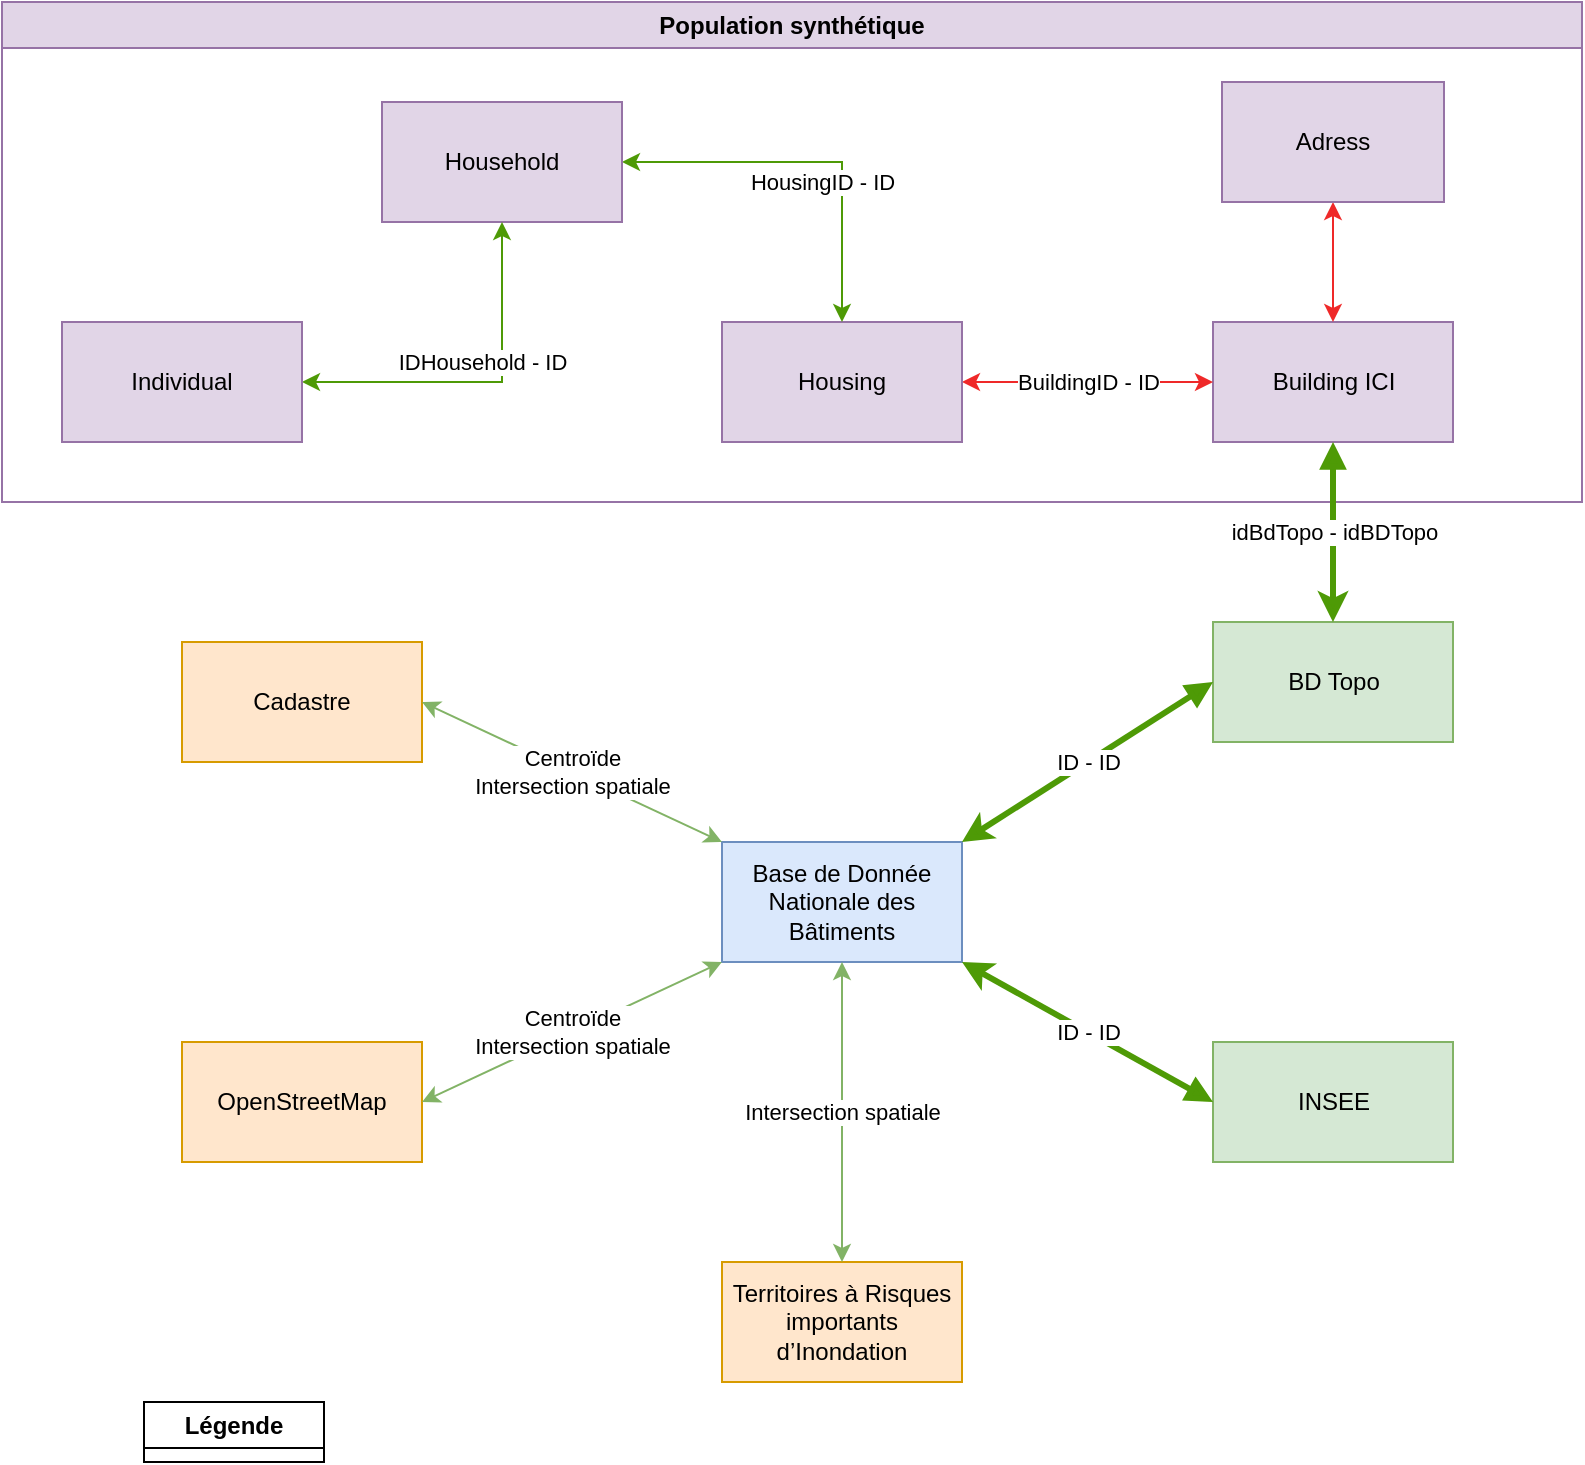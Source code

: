 <mxfile version="21.1.8" type="github">
  <diagram name="Page-1" id="RKlKr9zLwDHz_0O1cyM0">
    <mxGraphModel dx="748" dy="739" grid="1" gridSize="10" guides="1" tooltips="1" connect="1" arrows="1" fold="1" page="1" pageScale="1" pageWidth="827" pageHeight="1169" math="0" shadow="0">
      <root>
        <mxCell id="0" />
        <mxCell id="1" parent="0" />
        <mxCell id="FjnJGpuL3dfxn8dWNNj--1" value="Base de Donnée Nationale des Bâtiments" style="rounded=0;whiteSpace=wrap;html=1;fillColor=#dae8fc;strokeColor=#6c8ebf;" parent="1" vertex="1">
          <mxGeometry x="379" y="440" width="120" height="60" as="geometry" />
        </mxCell>
        <mxCell id="FjnJGpuL3dfxn8dWNNj--2" value="&lt;div&gt;BD Topo&lt;/div&gt;" style="rounded=0;whiteSpace=wrap;html=1;fillColor=#d5e8d4;strokeColor=#82b366;" parent="1" vertex="1">
          <mxGeometry x="624.5" y="330" width="120" height="60" as="geometry" />
        </mxCell>
        <mxCell id="FjnJGpuL3dfxn8dWNNj--3" value="&lt;div&gt;Cadastre&lt;/div&gt;" style="rounded=0;whiteSpace=wrap;html=1;fillColor=#ffe6cc;strokeColor=#d79b00;" parent="1" vertex="1">
          <mxGeometry x="109" y="340" width="120" height="60" as="geometry" />
        </mxCell>
        <mxCell id="FjnJGpuL3dfxn8dWNNj--4" value="OpenStreetMap" style="rounded=0;whiteSpace=wrap;html=1;fillColor=#ffe6cc;strokeColor=#d79b00;" parent="1" vertex="1">
          <mxGeometry x="109" y="540" width="120" height="60" as="geometry" />
        </mxCell>
        <mxCell id="FjnJGpuL3dfxn8dWNNj--5" value="INSEE" style="rounded=0;whiteSpace=wrap;html=1;fillColor=#d5e8d4;strokeColor=#82b366;" parent="1" vertex="1">
          <mxGeometry x="624.5" y="540" width="120" height="60" as="geometry" />
        </mxCell>
        <mxCell id="FjnJGpuL3dfxn8dWNNj--6" value="Territoires à Risques importants d’Inondation" style="rounded=0;whiteSpace=wrap;html=1;fillColor=#ffe6cc;strokeColor=#d79b00;" parent="1" vertex="1">
          <mxGeometry x="379" y="650" width="120" height="60" as="geometry" />
        </mxCell>
        <mxCell id="FjnJGpuL3dfxn8dWNNj--9" value="&lt;div&gt;Centroïde &lt;br&gt;&lt;/div&gt;&lt;div&gt;Intersection spatiale&lt;br&gt;&lt;/div&gt;" style="endArrow=classic;html=1;rounded=0;exitX=1;exitY=0.5;exitDx=0;exitDy=0;entryX=0;entryY=0;entryDx=0;entryDy=0;strokeColor=#82b366;endFill=1;startArrow=classic;startFill=1;fillColor=#d5e8d4;" parent="1" source="FjnJGpuL3dfxn8dWNNj--3" target="FjnJGpuL3dfxn8dWNNj--1" edge="1">
          <mxGeometry width="50" height="50" relative="1" as="geometry">
            <mxPoint x="529" y="510" as="sourcePoint" />
            <mxPoint x="579" y="460" as="targetPoint" />
          </mxGeometry>
        </mxCell>
        <mxCell id="FjnJGpuL3dfxn8dWNNj--10" value="ID - ID" style="endArrow=classic;html=1;rounded=0;entryX=1;entryY=0;entryDx=0;entryDy=0;exitX=0;exitY=0.5;exitDx=0;exitDy=0;strokeColor=#4e9a06;strokeWidth=3;endFill=1;startArrow=block;" parent="1" source="FjnJGpuL3dfxn8dWNNj--2" target="FjnJGpuL3dfxn8dWNNj--1" edge="1">
          <mxGeometry width="50" height="50" relative="1" as="geometry">
            <mxPoint x="529" y="510" as="sourcePoint" />
            <mxPoint x="579" y="460" as="targetPoint" />
          </mxGeometry>
        </mxCell>
        <mxCell id="FjnJGpuL3dfxn8dWNNj--11" value="Intersection spatiale" style="endArrow=classic;html=1;rounded=0;exitX=0.5;exitY=0;exitDx=0;exitDy=0;entryX=0.5;entryY=1;entryDx=0;entryDy=0;strokeColor=#82b366;endFill=1;startArrow=classic;startFill=1;fillColor=#d5e8d4;" parent="1" source="FjnJGpuL3dfxn8dWNNj--6" target="FjnJGpuL3dfxn8dWNNj--1" edge="1">
          <mxGeometry width="50" height="50" relative="1" as="geometry">
            <mxPoint x="529" y="510" as="sourcePoint" />
            <mxPoint x="579" y="460" as="targetPoint" />
          </mxGeometry>
        </mxCell>
        <mxCell id="FjnJGpuL3dfxn8dWNNj--12" value="&lt;div&gt;Centroïde&lt;/div&gt;&lt;div&gt;Intersection spatiale&lt;br&gt;&lt;/div&gt;" style="endArrow=classic;html=1;rounded=0;exitX=1;exitY=0.5;exitDx=0;exitDy=0;entryX=0;entryY=1;entryDx=0;entryDy=0;strokeColor=#82b366;endFill=1;startArrow=classic;startFill=1;fillColor=#d5e8d4;" parent="1" source="FjnJGpuL3dfxn8dWNNj--4" target="FjnJGpuL3dfxn8dWNNj--1" edge="1">
          <mxGeometry width="50" height="50" relative="1" as="geometry">
            <mxPoint x="529" y="510" as="sourcePoint" />
            <mxPoint x="579" y="460" as="targetPoint" />
          </mxGeometry>
        </mxCell>
        <mxCell id="FjnJGpuL3dfxn8dWNNj--13" value="ID - ID" style="endArrow=classic;html=1;rounded=0;exitX=0;exitY=0.5;exitDx=0;exitDy=0;entryX=1;entryY=1;entryDx=0;entryDy=0;strokeColor=#4e9a06;strokeWidth=3;endFill=1;startArrow=block;" parent="1" source="FjnJGpuL3dfxn8dWNNj--5" target="FjnJGpuL3dfxn8dWNNj--1" edge="1">
          <mxGeometry width="50" height="50" relative="1" as="geometry">
            <mxPoint x="529" y="510" as="sourcePoint" />
            <mxPoint x="579" y="460" as="targetPoint" />
          </mxGeometry>
        </mxCell>
        <mxCell id="FjnJGpuL3dfxn8dWNNj--15" value="Population synthétique" style="swimlane;whiteSpace=wrap;html=1;fillColor=#e1d5e7;strokeColor=#9673a6;" parent="1" vertex="1">
          <mxGeometry x="19" y="20" width="790" height="250" as="geometry">
            <mxRectangle x="10" y="90" width="170" height="30" as="alternateBounds" />
          </mxGeometry>
        </mxCell>
        <mxCell id="FjnJGpuL3dfxn8dWNNj--16" value="Building ICI" style="rounded=0;whiteSpace=wrap;html=1;fillColor=#e1d5e7;strokeColor=#9673a6;" parent="FjnJGpuL3dfxn8dWNNj--15" vertex="1">
          <mxGeometry x="605.5" y="160" width="120" height="60" as="geometry" />
        </mxCell>
        <mxCell id="FjnJGpuL3dfxn8dWNNj--25" value="BuildingID - ID" style="edgeStyle=orthogonalEdgeStyle;rounded=0;orthogonalLoop=1;jettySize=auto;html=1;exitX=1;exitY=0.5;exitDx=0;exitDy=0;entryX=0;entryY=0.5;entryDx=0;entryDy=0;strokeColor=#ef2929;endArrow=classic;endFill=1;startArrow=classic;startFill=1;" parent="FjnJGpuL3dfxn8dWNNj--15" source="FjnJGpuL3dfxn8dWNNj--17" target="FjnJGpuL3dfxn8dWNNj--16" edge="1">
          <mxGeometry relative="1" as="geometry" />
        </mxCell>
        <mxCell id="FjnJGpuL3dfxn8dWNNj--17" value="Housing" style="rounded=0;whiteSpace=wrap;html=1;fillColor=#e1d5e7;strokeColor=#9673a6;" parent="FjnJGpuL3dfxn8dWNNj--15" vertex="1">
          <mxGeometry x="360" y="160" width="120" height="60" as="geometry" />
        </mxCell>
        <mxCell id="FjnJGpuL3dfxn8dWNNj--27" value="HousingID - ID" style="edgeStyle=orthogonalEdgeStyle;rounded=0;orthogonalLoop=1;jettySize=auto;html=1;exitX=1;exitY=0.5;exitDx=0;exitDy=0;entryX=0.5;entryY=0;entryDx=0;entryDy=0;strokeColor=#4e9a06;endArrow=classic;endFill=1;startArrow=classic;startFill=1;" parent="FjnJGpuL3dfxn8dWNNj--15" source="FjnJGpuL3dfxn8dWNNj--18" target="FjnJGpuL3dfxn8dWNNj--17" edge="1">
          <mxGeometry x="0.263" y="-10" relative="1" as="geometry">
            <mxPoint as="offset" />
          </mxGeometry>
        </mxCell>
        <mxCell id="FjnJGpuL3dfxn8dWNNj--18" value="Household" style="rounded=0;whiteSpace=wrap;html=1;fillColor=#e1d5e7;strokeColor=#9673a6;" parent="FjnJGpuL3dfxn8dWNNj--15" vertex="1">
          <mxGeometry x="190" y="50" width="120" height="60" as="geometry" />
        </mxCell>
        <mxCell id="FjnJGpuL3dfxn8dWNNj--28" value="IDHousehold - ID" style="edgeStyle=orthogonalEdgeStyle;rounded=0;orthogonalLoop=1;jettySize=auto;html=1;exitX=1;exitY=0.5;exitDx=0;exitDy=0;entryX=0.5;entryY=1;entryDx=0;entryDy=0;strokeColor=#4E9A06;endArrow=classic;endFill=1;startArrow=classic;startFill=1;" parent="FjnJGpuL3dfxn8dWNNj--15" source="FjnJGpuL3dfxn8dWNNj--19" target="FjnJGpuL3dfxn8dWNNj--18" edge="1">
          <mxGeometry x="0.222" y="10" relative="1" as="geometry">
            <mxPoint as="offset" />
          </mxGeometry>
        </mxCell>
        <mxCell id="FjnJGpuL3dfxn8dWNNj--19" value="Individual" style="rounded=0;whiteSpace=wrap;html=1;fillColor=#e1d5e7;strokeColor=#9673a6;" parent="FjnJGpuL3dfxn8dWNNj--15" vertex="1">
          <mxGeometry x="30" y="160" width="120" height="60" as="geometry" />
        </mxCell>
        <mxCell id="FjnJGpuL3dfxn8dWNNj--26" style="edgeStyle=orthogonalEdgeStyle;rounded=0;orthogonalLoop=1;jettySize=auto;html=1;exitX=0.5;exitY=1;exitDx=0;exitDy=0;strokeColor=#ef2929;endArrow=classic;endFill=1;startArrow=classic;startFill=1;" parent="FjnJGpuL3dfxn8dWNNj--15" source="FjnJGpuL3dfxn8dWNNj--21" target="FjnJGpuL3dfxn8dWNNj--16" edge="1">
          <mxGeometry relative="1" as="geometry" />
        </mxCell>
        <mxCell id="FjnJGpuL3dfxn8dWNNj--21" value="Adress" style="rounded=0;whiteSpace=wrap;html=1;fillColor=#e1d5e7;strokeColor=#9673a6;" parent="FjnJGpuL3dfxn8dWNNj--15" vertex="1">
          <mxGeometry x="610" y="40" width="111" height="60" as="geometry" />
        </mxCell>
        <mxCell id="FjnJGpuL3dfxn8dWNNj--29" value="&lt;div&gt;idBdTopo - idBDTopo&lt;/div&gt;" style="edgeStyle=orthogonalEdgeStyle;rounded=0;orthogonalLoop=1;jettySize=auto;html=1;exitX=0.5;exitY=1;exitDx=0;exitDy=0;entryX=0.5;entryY=0;entryDx=0;entryDy=0;strokeColor=#4e9a06;strokeWidth=3;endArrow=classic;endFill=1;startArrow=block;" parent="1" source="FjnJGpuL3dfxn8dWNNj--16" target="FjnJGpuL3dfxn8dWNNj--2" edge="1">
          <mxGeometry relative="1" as="geometry" />
        </mxCell>
        <mxCell id="CL4YX4rr0jCitZG3_2ce-1" value="Légende" style="swimlane;whiteSpace=wrap;html=1;" vertex="1" collapsed="1" parent="1">
          <mxGeometry x="90" y="720" width="90" height="30" as="geometry">
            <mxRectangle x="90" y="720" width="700" height="110" as="alternateBounds" />
          </mxGeometry>
        </mxCell>
        <mxCell id="CL4YX4rr0jCitZG3_2ce-2" value="" style="rounded=0;whiteSpace=wrap;html=1;fillColor=#ffe6cc;strokeColor=#d79b00;" vertex="1" parent="CL4YX4rr0jCitZG3_2ce-1">
          <mxGeometry x="10" y="30" width="30" height="20" as="geometry" />
        </mxCell>
        <mxCell id="CL4YX4rr0jCitZG3_2ce-3" value="Couches récupérées par croisement spatial" style="text;html=1;strokeColor=none;fillColor=none;align=center;verticalAlign=middle;whiteSpace=wrap;rounded=0;" vertex="1" parent="CL4YX4rr0jCitZG3_2ce-1">
          <mxGeometry x="48" y="27" width="140" height="30" as="geometry" />
        </mxCell>
        <mxCell id="CL4YX4rr0jCitZG3_2ce-4" value="" style="rounded=0;whiteSpace=wrap;html=1;fillColor=#d5e8d4;strokeColor=#82b366;" vertex="1" parent="CL4YX4rr0jCitZG3_2ce-1">
          <mxGeometry x="261" y="33" width="30" height="20" as="geometry" />
        </mxCell>
        <mxCell id="CL4YX4rr0jCitZG3_2ce-5" value="Couches récupérées par ID Commun" style="text;html=1;strokeColor=none;fillColor=none;align=center;verticalAlign=middle;whiteSpace=wrap;rounded=0;" vertex="1" parent="CL4YX4rr0jCitZG3_2ce-1">
          <mxGeometry x="299" y="30" width="140" height="30" as="geometry" />
        </mxCell>
        <mxCell id="CL4YX4rr0jCitZG3_2ce-6" value="" style="rounded=0;whiteSpace=wrap;html=1;fillColor=#e1d5e7;strokeColor=#9673a6;" vertex="1" parent="CL4YX4rr0jCitZG3_2ce-1">
          <mxGeometry x="510" y="31" width="30" height="20" as="geometry" />
        </mxCell>
        <mxCell id="CL4YX4rr0jCitZG3_2ce-7" value="Couches de données simulées" style="text;html=1;strokeColor=none;fillColor=none;align=center;verticalAlign=middle;whiteSpace=wrap;rounded=0;" vertex="1" parent="CL4YX4rr0jCitZG3_2ce-1">
          <mxGeometry x="540" y="30" width="140" height="30" as="geometry" />
        </mxCell>
        <mxCell id="CL4YX4rr0jCitZG3_2ce-8" value="" style="endArrow=classic;html=1;rounded=0;entryX=1;entryY=0;entryDx=0;entryDy=0;strokeColor=#4e9a06;strokeWidth=3;endFill=1;startArrow=block;" edge="1" parent="CL4YX4rr0jCitZG3_2ce-1">
          <mxGeometry width="50" height="50" relative="1" as="geometry">
            <mxPoint x="51" y="83" as="sourcePoint" />
            <mxPoint x="5" y="83" as="targetPoint" />
          </mxGeometry>
        </mxCell>
        <mxCell id="CL4YX4rr0jCitZG3_2ce-9" value="Lien fort entre données" style="text;html=1;strokeColor=none;fillColor=none;align=center;verticalAlign=middle;whiteSpace=wrap;rounded=0;" vertex="1" parent="CL4YX4rr0jCitZG3_2ce-1">
          <mxGeometry x="48" y="70" width="140" height="30" as="geometry" />
        </mxCell>
        <mxCell id="CL4YX4rr0jCitZG3_2ce-10" value="&amp;nbsp;" style="edgeStyle=orthogonalEdgeStyle;rounded=0;orthogonalLoop=1;jettySize=auto;html=1;exitX=1;exitY=0.5;exitDx=0;exitDy=0;strokeColor=#ef2929;endArrow=classic;endFill=1;startArrow=classic;startFill=1;entryX=0;entryY=0.5;entryDx=0;entryDy=0;" edge="1" parent="CL4YX4rr0jCitZG3_2ce-1" target="CL4YX4rr0jCitZG3_2ce-11">
          <mxGeometry x="-1" y="-705" relative="1" as="geometry">
            <mxPoint x="260" y="85" as="sourcePoint" />
            <mxPoint x="290" y="85" as="targetPoint" />
            <mxPoint x="-400" y="-125" as="offset" />
          </mxGeometry>
        </mxCell>
        <mxCell id="CL4YX4rr0jCitZG3_2ce-11" value="Lien non implémenté" style="text;html=1;strokeColor=none;fillColor=none;align=center;verticalAlign=middle;whiteSpace=wrap;rounded=0;" vertex="1" parent="CL4YX4rr0jCitZG3_2ce-1">
          <mxGeometry x="299" y="70" width="140" height="30" as="geometry" />
        </mxCell>
        <mxCell id="CL4YX4rr0jCitZG3_2ce-12" value="" style="endArrow=classic;startArrow=classic;html=1;rounded=0;strokeColor=#4e9a06;" edge="1" parent="CL4YX4rr0jCitZG3_2ce-1">
          <mxGeometry width="50" height="50" relative="1" as="geometry">
            <mxPoint x="510" y="87" as="sourcePoint" />
            <mxPoint x="550" y="87" as="targetPoint" />
          </mxGeometry>
        </mxCell>
        <mxCell id="CL4YX4rr0jCitZG3_2ce-13" value="Lien implémenté" style="text;html=1;strokeColor=none;fillColor=none;align=center;verticalAlign=middle;whiteSpace=wrap;rounded=0;" vertex="1" parent="CL4YX4rr0jCitZG3_2ce-1">
          <mxGeometry x="550" y="70" width="140" height="30" as="geometry" />
        </mxCell>
      </root>
    </mxGraphModel>
  </diagram>
</mxfile>
